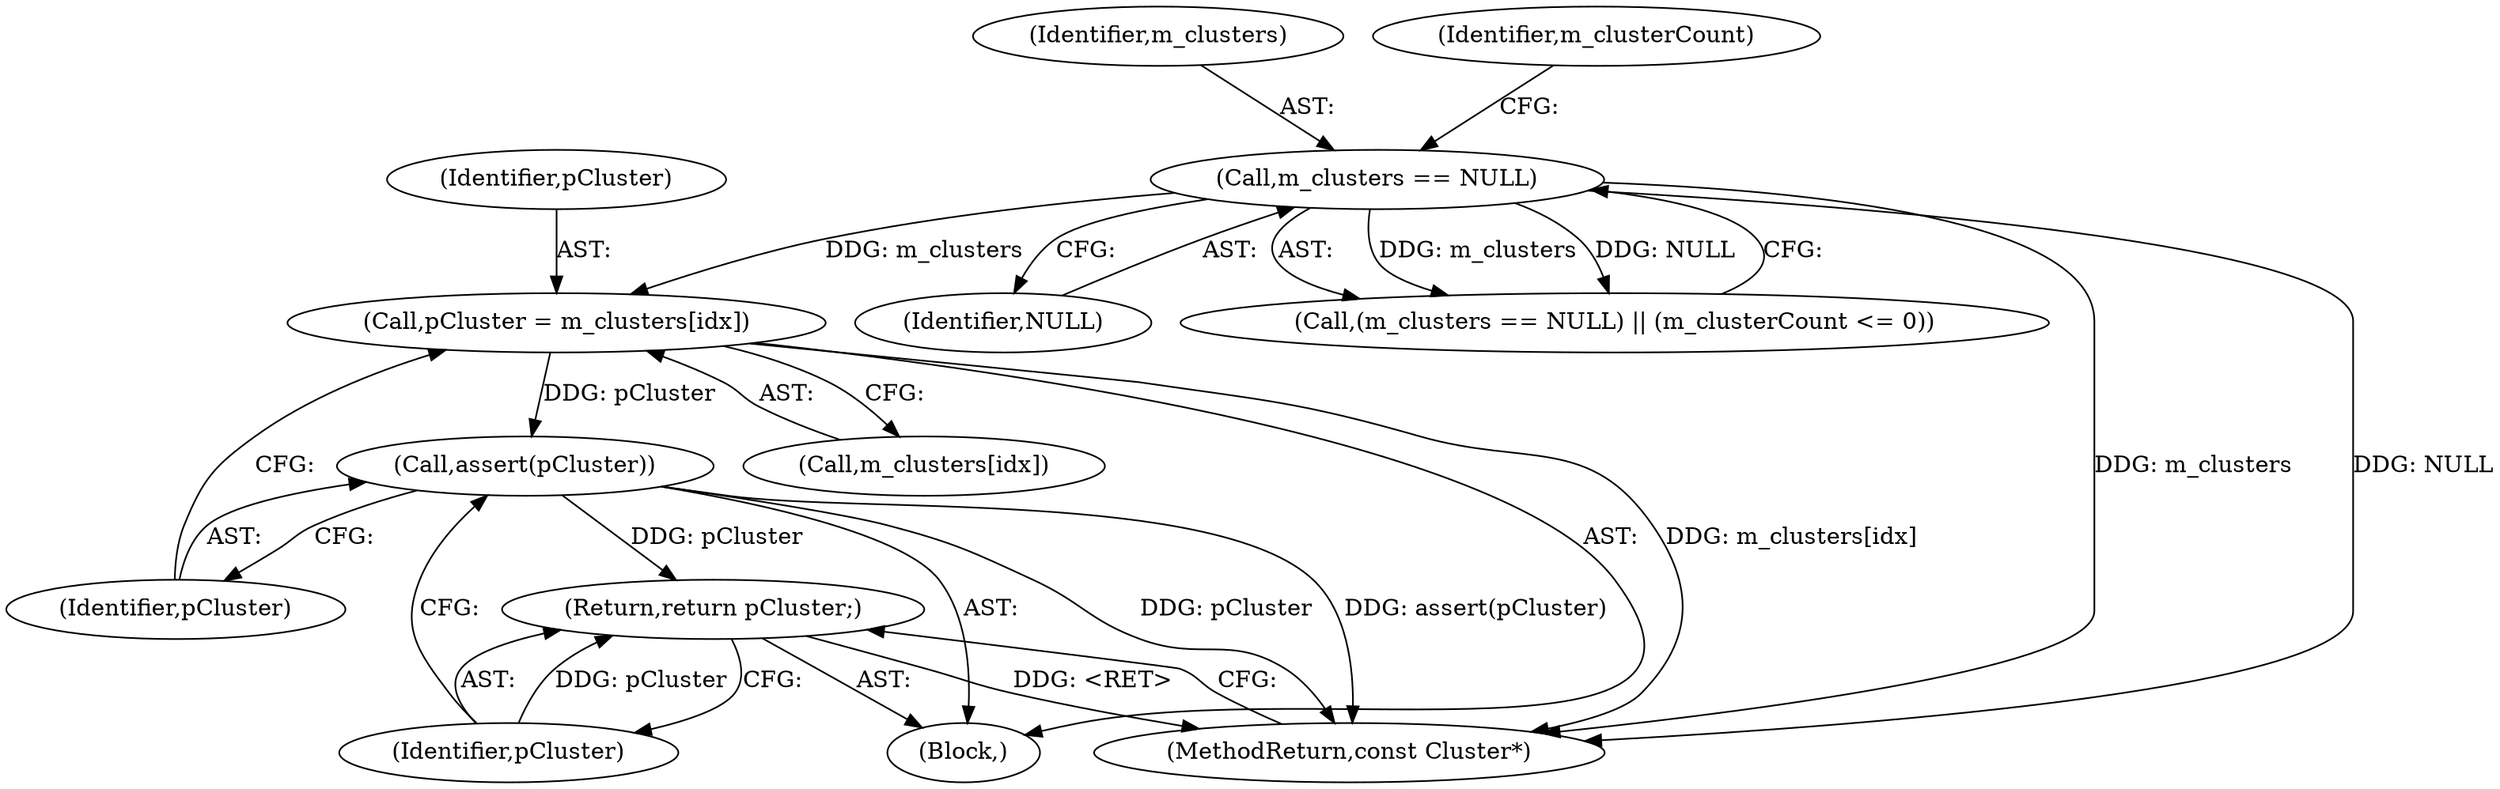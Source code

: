 digraph "1_Android_04839626ed859623901ebd3a5fd483982186b59d_102@array" {
"1000119" [label="(Call,pCluster = m_clusters[idx])"];
"1000104" [label="(Call,m_clusters == NULL)"];
"1000124" [label="(Call,assert(pCluster))"];
"1000126" [label="(Return,return pCluster;)"];
"1000128" [label="(MethodReturn,const Cluster*)"];
"1000106" [label="(Identifier,NULL)"];
"1000127" [label="(Identifier,pCluster)"];
"1000121" [label="(Call,m_clusters[idx])"];
"1000105" [label="(Identifier,m_clusters)"];
"1000119" [label="(Call,pCluster = m_clusters[idx])"];
"1000108" [label="(Identifier,m_clusterCount)"];
"1000104" [label="(Call,m_clusters == NULL)"];
"1000103" [label="(Call,(m_clusters == NULL) || (m_clusterCount <= 0))"];
"1000120" [label="(Identifier,pCluster)"];
"1000125" [label="(Identifier,pCluster)"];
"1000124" [label="(Call,assert(pCluster))"];
"1000126" [label="(Return,return pCluster;)"];
"1000101" [label="(Block,)"];
"1000119" -> "1000101"  [label="AST: "];
"1000119" -> "1000121"  [label="CFG: "];
"1000120" -> "1000119"  [label="AST: "];
"1000121" -> "1000119"  [label="AST: "];
"1000125" -> "1000119"  [label="CFG: "];
"1000119" -> "1000128"  [label="DDG: m_clusters[idx]"];
"1000104" -> "1000119"  [label="DDG: m_clusters"];
"1000119" -> "1000124"  [label="DDG: pCluster"];
"1000104" -> "1000103"  [label="AST: "];
"1000104" -> "1000106"  [label="CFG: "];
"1000105" -> "1000104"  [label="AST: "];
"1000106" -> "1000104"  [label="AST: "];
"1000108" -> "1000104"  [label="CFG: "];
"1000103" -> "1000104"  [label="CFG: "];
"1000104" -> "1000128"  [label="DDG: m_clusters"];
"1000104" -> "1000128"  [label="DDG: NULL"];
"1000104" -> "1000103"  [label="DDG: m_clusters"];
"1000104" -> "1000103"  [label="DDG: NULL"];
"1000124" -> "1000101"  [label="AST: "];
"1000124" -> "1000125"  [label="CFG: "];
"1000125" -> "1000124"  [label="AST: "];
"1000127" -> "1000124"  [label="CFG: "];
"1000124" -> "1000128"  [label="DDG: pCluster"];
"1000124" -> "1000128"  [label="DDG: assert(pCluster)"];
"1000124" -> "1000126"  [label="DDG: pCluster"];
"1000126" -> "1000101"  [label="AST: "];
"1000126" -> "1000127"  [label="CFG: "];
"1000127" -> "1000126"  [label="AST: "];
"1000128" -> "1000126"  [label="CFG: "];
"1000126" -> "1000128"  [label="DDG: <RET>"];
"1000127" -> "1000126"  [label="DDG: pCluster"];
}
